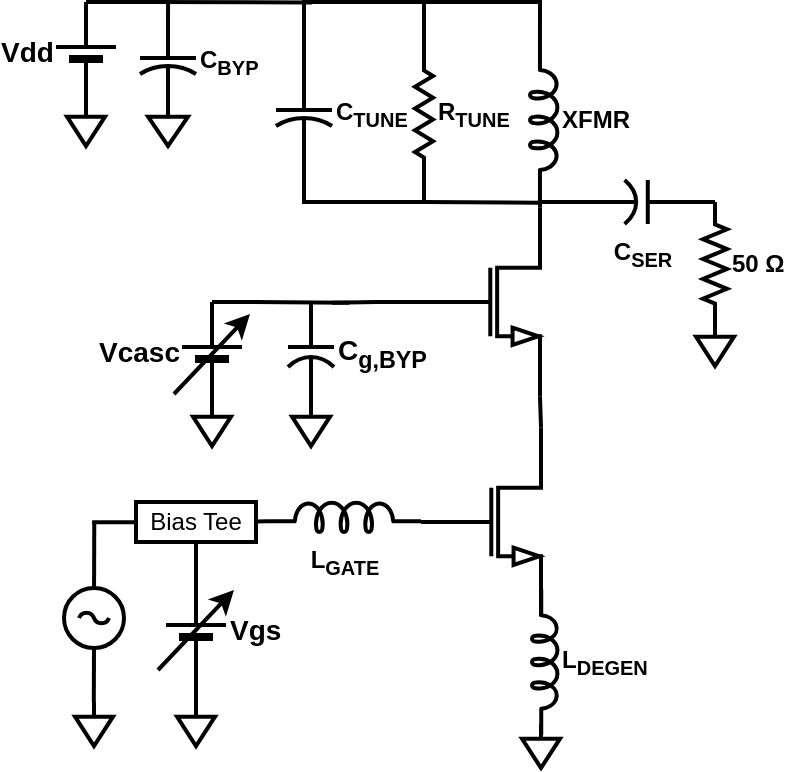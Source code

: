 <mxfile version="10.9.6" type="github"><diagram name="Page-1" id="7e0a89b8-554c-2b80-1dc8-d5c74ca68de4"><mxGraphModel dx="453" dy="1451" grid="1" gridSize="10" guides="1" tooltips="1" connect="1" arrows="1" fold="1" page="1" pageScale="1" pageWidth="1100" pageHeight="850" background="#ffffff" math="0" shadow="0"><root><mxCell id="0"/><mxCell id="1" parent="0"/><mxCell id="XNXPmuBRwYhyQWIhWre6-27" style="edgeStyle=orthogonalEdgeStyle;rounded=0;orthogonalLoop=1;jettySize=auto;html=1;exitX=1;exitY=0;exitDx=0;exitDy=0;exitPerimeter=0;entryX=1;entryY=1;entryDx=0;entryDy=0;entryPerimeter=0;endArrow=none;endFill=0;fontSize=12;strokeWidth=2;" parent="1" source="XNXPmuBRwYhyQWIhWre6-1" target="XNXPmuBRwYhyQWIhWre6-2" edge="1"><mxGeometry relative="1" as="geometry"/></mxCell><mxCell id="rTTZTvzVQk2DFpo49Rpc-15" style="edgeStyle=orthogonalEdgeStyle;rounded=0;orthogonalLoop=1;jettySize=auto;html=1;exitX=0;exitY=0.5;exitDx=0;exitDy=0;exitPerimeter=0;entryX=1;entryY=0.645;entryDx=0;entryDy=0;entryPerimeter=0;endArrow=none;endFill=0;fontSize=12;strokeWidth=2;" parent="1" source="XNXPmuBRwYhyQWIhWre6-1" target="XNXPmuBRwYhyQWIhWre6-11" edge="1"><mxGeometry relative="1" as="geometry"/></mxCell><mxCell id="XNXPmuBRwYhyQWIhWre6-1" value="" style="verticalLabelPosition=bottom;shadow=0;dashed=0;align=center;fillColor=#ffffff;html=1;verticalAlign=top;strokeWidth=2;shape=mxgraph.electrical.transistors.nmos;pointerEvents=1;fontSize=12;" parent="1" vertex="1"><mxGeometry x="534.5" y="500" width="60" height="100" as="geometry"/></mxCell><mxCell id="rTTZTvzVQk2DFpo49Rpc-38" style="edgeStyle=orthogonalEdgeStyle;rounded=0;orthogonalLoop=1;jettySize=auto;html=1;exitX=0;exitY=0.5;exitDx=0;exitDy=0;exitPerimeter=0;endArrow=none;endFill=0;strokeWidth=2;fontSize=12;" parent="1" source="XNXPmuBRwYhyQWIhWre6-2" edge="1"><mxGeometry relative="1" as="geometry"><mxPoint x="490" y="440.333" as="targetPoint"/></mxGeometry></mxCell><mxCell id="XNXPmuBRwYhyQWIhWre6-2" value="" style="verticalLabelPosition=bottom;shadow=0;dashed=0;align=center;fillColor=#ffffff;html=1;verticalAlign=top;strokeWidth=2;shape=mxgraph.electrical.transistors.nmos;pointerEvents=1;fontSize=12;" parent="1" vertex="1"><mxGeometry x="534" y="390" width="60" height="100" as="geometry"/></mxCell><mxCell id="XNXPmuBRwYhyQWIhWre6-3" value="&lt;b&gt;L&lt;sub&gt;DEGEN&lt;/sub&gt;&lt;/b&gt;" style="pointerEvents=1;verticalLabelPosition=middle;shadow=0;dashed=0;align=left;fillColor=#ffffff;html=1;verticalAlign=middle;strokeWidth=2;shape=mxgraph.electrical.inductors.inductor_5;direction=south;fontSize=12;labelPosition=right;" parent="1" vertex="1"><mxGeometry x="590" y="583.5" width="13" height="73" as="geometry"/></mxCell><mxCell id="rTTZTvzVQk2DFpo49Rpc-11" style="edgeStyle=orthogonalEdgeStyle;rounded=0;orthogonalLoop=1;jettySize=auto;html=1;exitX=1;exitY=0.645;exitDx=0;exitDy=0;exitPerimeter=0;entryX=1;entryY=0;entryDx=0;entryDy=0;entryPerimeter=0;endArrow=none;endFill=0;fontSize=12;strokeWidth=2;" parent="1" source="XNXPmuBRwYhyQWIhWre6-4" target="XNXPmuBRwYhyQWIhWre6-2" edge="1"><mxGeometry relative="1" as="geometry"/></mxCell><mxCell id="XNXPmuBRwYhyQWIhWre6-4" value="XFMR" style="pointerEvents=1;verticalLabelPosition=middle;shadow=0;dashed=0;align=left;fillColor=#ffffff;html=1;verticalAlign=middle;strokeWidth=2;shape=mxgraph.electrical.inductors.inductor_5;direction=south;fontSize=12;fontStyle=1;labelPosition=right;" parent="1" vertex="1"><mxGeometry x="589" y="310" width="14" height="78" as="geometry"/></mxCell><mxCell id="rTTZTvzVQk2DFpo49Rpc-12" style="edgeStyle=orthogonalEdgeStyle;rounded=0;orthogonalLoop=1;jettySize=auto;html=1;exitX=1;exitY=0.5;exitDx=0;exitDy=0;exitPerimeter=0;entryX=0.549;entryY=-0.03;entryDx=0;entryDy=0;entryPerimeter=0;endArrow=none;endFill=0;fontSize=12;strokeWidth=2;" parent="1" source="XNXPmuBRwYhyQWIhWre6-5" edge="1"><mxGeometry relative="1" as="geometry"><mxPoint x="536" y="390" as="targetPoint"/></mxGeometry></mxCell><mxCell id="rTTZTvzVQk2DFpo49Rpc-21" style="edgeStyle=orthogonalEdgeStyle;rounded=0;orthogonalLoop=1;jettySize=auto;html=1;exitX=0;exitY=0.5;exitDx=0;exitDy=0;exitPerimeter=0;entryX=0;entryY=0.645;entryDx=0;entryDy=0;entryPerimeter=0;endArrow=none;endFill=0;fontSize=12;strokeWidth=2;" parent="1" source="XNXPmuBRwYhyQWIhWre6-5" target="XNXPmuBRwYhyQWIhWre6-4" edge="1"><mxGeometry relative="1" as="geometry"><Array as="points"><mxPoint x="536" y="290"/><mxPoint x="594" y="290"/></Array></mxGeometry></mxCell><mxCell id="XNXPmuBRwYhyQWIhWre6-5" value="&lt;b&gt;R&lt;sub&gt;TUNE&lt;/sub&gt;&lt;/b&gt;" style="pointerEvents=1;verticalLabelPosition=middle;shadow=0;dashed=0;align=left;fillColor=#ffffff;html=1;verticalAlign=middle;strokeWidth=2;shape=mxgraph.electrical.resistors.resistor_2;direction=south;fontSize=12;labelPosition=right;" parent="1" vertex="1"><mxGeometry x="531.5" y="312" width="9" height="68" as="geometry"/></mxCell><mxCell id="rTTZTvzVQk2DFpo49Rpc-13" style="edgeStyle=orthogonalEdgeStyle;rounded=0;orthogonalLoop=1;jettySize=auto;html=1;exitX=1;exitY=0.5;exitDx=0;exitDy=0;exitPerimeter=0;entryX=0.993;entryY=-0.026;entryDx=0;entryDy=0;entryPerimeter=0;endArrow=none;endFill=0;fontSize=12;strokeWidth=2;" parent="1" source="XNXPmuBRwYhyQWIhWre6-6" target="XNXPmuBRwYhyQWIhWre6-2" edge="1"><mxGeometry relative="1" as="geometry"><Array as="points"><mxPoint x="536" y="390"/><mxPoint x="533" y="390"/></Array></mxGeometry></mxCell><mxCell id="rTTZTvzVQk2DFpo49Rpc-20" style="edgeStyle=orthogonalEdgeStyle;rounded=0;orthogonalLoop=1;jettySize=auto;html=1;exitX=0;exitY=0.5;exitDx=0;exitDy=0;exitPerimeter=0;entryX=0;entryY=0.5;entryDx=0;entryDy=0;entryPerimeter=0;endArrow=none;endFill=0;fontSize=12;strokeWidth=2;" parent="1" source="XNXPmuBRwYhyQWIhWre6-6" target="XNXPmuBRwYhyQWIhWre6-5" edge="1"><mxGeometry relative="1" as="geometry"><Array as="points"><mxPoint x="476" y="290"/><mxPoint x="536" y="290"/></Array></mxGeometry></mxCell><mxCell id="XNXPmuBRwYhyQWIhWre6-6" value="C&lt;sub&gt;TUNE&lt;/sub&gt;" style="pointerEvents=1;verticalLabelPosition=middle;shadow=0;dashed=0;align=left;fillColor=#ffffff;html=1;verticalAlign=middle;strokeWidth=2;shape=mxgraph.electrical.capacitors.capacitor_2;direction=south;fontSize=12;labelPosition=right;fontStyle=1" parent="1" vertex="1"><mxGeometry x="462" y="326" width="28" height="40" as="geometry"/></mxCell><mxCell id="rTTZTvzVQk2DFpo49Rpc-35" style="edgeStyle=orthogonalEdgeStyle;rounded=0;orthogonalLoop=1;jettySize=auto;html=1;exitX=0;exitY=0.645;exitDx=0;exitDy=0;exitPerimeter=0;entryX=1;entryY=0.5;entryDx=0;entryDy=0;endArrow=none;endFill=0;strokeWidth=2;fontSize=12;" parent="1" source="XNXPmuBRwYhyQWIhWre6-11" target="rTTZTvzVQk2DFpo49Rpc-33" edge="1"><mxGeometry relative="1" as="geometry"/></mxCell><mxCell id="XNXPmuBRwYhyQWIhWre6-11" value="&lt;b&gt;L&lt;sub&gt;GATE&lt;/sub&gt;&lt;/b&gt;" style="pointerEvents=1;verticalLabelPosition=bottom;shadow=0;dashed=0;align=center;fillColor=#ffffff;html=1;verticalAlign=top;strokeWidth=2;shape=mxgraph.electrical.inductors.inductor_5;direction=east;fontSize=12;" parent="1" vertex="1"><mxGeometry x="457.5" y="540" width="77" height="15" as="geometry"/></mxCell><mxCell id="rTTZTvzVQk2DFpo49Rpc-19" style="edgeStyle=orthogonalEdgeStyle;rounded=0;orthogonalLoop=1;jettySize=auto;html=1;exitX=0.5;exitY=0;exitDx=0;exitDy=0;exitPerimeter=0;entryX=0.034;entryY=0.657;entryDx=0;entryDy=0;entryPerimeter=0;endArrow=none;endFill=0;fontSize=12;strokeWidth=2;" parent="1" edge="1"><mxGeometry relative="1" as="geometry"><mxPoint x="371.035" y="582.977" as="sourcePoint"/><mxPoint x="371.128" y="549.86" as="targetPoint"/></mxGeometry></mxCell><mxCell id="XNXPmuBRwYhyQWIhWre6-12" value="" style="pointerEvents=1;verticalLabelPosition=bottom;shadow=0;dashed=0;align=center;fillColor=#ffffff;html=1;verticalAlign=top;strokeWidth=2;shape=mxgraph.electrical.signal_sources.ac_source;fontSize=12;" parent="1" vertex="1"><mxGeometry x="356" y="583" width="30" height="30" as="geometry"/></mxCell><mxCell id="XNXPmuBRwYhyQWIhWre6-33" style="edgeStyle=orthogonalEdgeStyle;rounded=0;orthogonalLoop=1;jettySize=auto;html=1;exitX=1;exitY=0.5;exitDx=0;exitDy=0;exitPerimeter=0;endArrow=none;endFill=0;fontSize=12;strokeWidth=2;" parent="1" source="XNXPmuBRwYhyQWIhWre6-13" edge="1"><mxGeometry relative="1" as="geometry"><mxPoint x="594.5" y="390" as="targetPoint"/></mxGeometry></mxCell><mxCell id="XNXPmuBRwYhyQWIhWre6-34" style="edgeStyle=orthogonalEdgeStyle;rounded=0;orthogonalLoop=1;jettySize=auto;html=1;exitX=0;exitY=0.5;exitDx=0;exitDy=0;exitPerimeter=0;entryX=0;entryY=0.5;entryDx=0;entryDy=0;entryPerimeter=0;endArrow=none;endFill=0;fontSize=12;strokeWidth=2;" parent="1" source="XNXPmuBRwYhyQWIhWre6-13" target="XNXPmuBRwYhyQWIhWre6-32" edge="1"><mxGeometry relative="1" as="geometry"/></mxCell><mxCell id="XNXPmuBRwYhyQWIhWre6-13" value="&lt;b&gt;C&lt;sub&gt;SER&lt;/sub&gt;&lt;/b&gt;" style="pointerEvents=1;verticalLabelPosition=bottom;shadow=0;dashed=0;align=center;fillColor=#ffffff;html=1;verticalAlign=top;strokeWidth=2;shape=mxgraph.electrical.capacitors.capacitor_2;direction=west;fontSize=12;" parent="1" vertex="1"><mxGeometry x="616" y="379" width="58" height="22" as="geometry"/></mxCell><mxCell id="XNXPmuBRwYhyQWIhWre6-14" value="C&lt;sub&gt;g,BYP&lt;/sub&gt;" style="pointerEvents=1;verticalLabelPosition=middle;shadow=0;dashed=0;align=left;fillColor=#ffffff;html=1;verticalAlign=middle;strokeWidth=2;shape=mxgraph.electrical.capacitors.capacitor_2;direction=south;labelPosition=right;fontSize=14;fontStyle=1" parent="1" vertex="1"><mxGeometry x="468" y="440" width="23" height="50" as="geometry"/></mxCell><mxCell id="XNXPmuBRwYhyQWIhWre6-26" style="edgeStyle=orthogonalEdgeStyle;rounded=0;orthogonalLoop=1;jettySize=auto;html=1;exitX=1;exitY=0.5;exitDx=0;exitDy=0;exitPerimeter=0;entryX=0;entryY=0.5;entryDx=0;entryDy=0;entryPerimeter=0;endArrow=none;endFill=0;fontSize=12;strokeWidth=2;" parent="1" source="XNXPmuBRwYhyQWIhWre6-22" edge="1"><mxGeometry relative="1" as="geometry"><Array as="points"><mxPoint x="445" y="440"/><mxPoint x="445" y="440"/></Array><mxPoint x="498.667" y="440.333" as="targetPoint"/></mxGeometry></mxCell><mxCell id="XNXPmuBRwYhyQWIhWre6-22" value="Vcasc" style="verticalLabelPosition=middle;shadow=0;dashed=0;align=right;fillColor=#000000;strokeColor=#000000;html=1;verticalAlign=middle;strokeWidth=2;shape=mxgraph.electrical.miscellaneous.monocell_battery;direction=north;fontSize=14;labelPosition=left;fontStyle=1" parent="1" vertex="1"><mxGeometry x="415" y="440" width="30" height="50" as="geometry"/></mxCell><mxCell id="XNXPmuBRwYhyQWIhWre6-32" value="50 Ω" style="pointerEvents=1;verticalLabelPosition=middle;shadow=0;dashed=0;align=left;fillColor=#ffffff;html=1;verticalAlign=middle;strokeWidth=2;shape=mxgraph.electrical.resistors.resistor_2;direction=south;labelPosition=right;fontSize=12;fontStyle=1" parent="1" vertex="1"><mxGeometry x="675.5" y="390" width="12" height="62" as="geometry"/></mxCell><mxCell id="rTTZTvzVQk2DFpo49Rpc-18" style="edgeStyle=orthogonalEdgeStyle;rounded=0;orthogonalLoop=1;jettySize=auto;html=1;exitX=0.5;exitY=0;exitDx=0;exitDy=0;exitPerimeter=0;entryX=0.5;entryY=1;entryDx=0;entryDy=0;entryPerimeter=0;endArrow=none;endFill=0;fontSize=12;strokeWidth=2;" parent="1" target="XNXPmuBRwYhyQWIhWre6-12" edge="1"><mxGeometry relative="1" as="geometry"><mxPoint x="370.9" y="640" as="sourcePoint"/></mxGeometry></mxCell><mxCell id="rTTZTvzVQk2DFpo49Rpc-22" value="" style="pointerEvents=1;verticalLabelPosition=bottom;shadow=0;dashed=0;align=center;fillColor=#ffffff;html=1;verticalAlign=top;strokeWidth=2;shape=mxgraph.electrical.signal_sources.signal_ground;fontSize=12;" parent="1" vertex="1"><mxGeometry x="672" y="450" width="19" height="22" as="geometry"/></mxCell><mxCell id="rTTZTvzVQk2DFpo49Rpc-23" value="" style="pointerEvents=1;verticalLabelPosition=bottom;shadow=0;dashed=0;align=center;fillColor=#ffffff;html=1;verticalAlign=top;strokeWidth=2;shape=mxgraph.electrical.signal_sources.signal_ground;fontSize=12;" parent="1" vertex="1"><mxGeometry x="585" y="651" width="19" height="22" as="geometry"/></mxCell><mxCell id="rTTZTvzVQk2DFpo49Rpc-24" value="" style="pointerEvents=1;verticalLabelPosition=bottom;shadow=0;dashed=0;align=center;fillColor=#ffffff;html=1;verticalAlign=top;strokeWidth=2;shape=mxgraph.electrical.signal_sources.signal_ground;fontSize=12;" parent="1" vertex="1"><mxGeometry x="361.5" y="640" width="19" height="22" as="geometry"/></mxCell><mxCell id="rTTZTvzVQk2DFpo49Rpc-28" value="" style="pointerEvents=1;verticalLabelPosition=bottom;shadow=0;dashed=0;align=center;fillColor=#ffffff;html=1;verticalAlign=top;strokeWidth=2;shape=mxgraph.electrical.signal_sources.signal_ground;fontSize=12;" parent="1" vertex="1"><mxGeometry x="470" y="490" width="19" height="22" as="geometry"/></mxCell><mxCell id="rTTZTvzVQk2DFpo49Rpc-29" value="" style="pointerEvents=1;verticalLabelPosition=bottom;shadow=0;dashed=0;align=center;fillColor=#ffffff;html=1;verticalAlign=top;strokeWidth=2;shape=mxgraph.electrical.signal_sources.signal_ground;fontSize=12;" parent="1" vertex="1"><mxGeometry x="420.5" y="490" width="19" height="22" as="geometry"/></mxCell><mxCell id="rTTZTvzVQk2DFpo49Rpc-36" style="edgeStyle=orthogonalEdgeStyle;rounded=0;orthogonalLoop=1;jettySize=auto;html=1;exitX=1;exitY=0.5;exitDx=0;exitDy=0;exitPerimeter=0;entryX=0.5;entryY=1;entryDx=0;entryDy=0;endArrow=none;endFill=0;strokeWidth=2;fontSize=12;" parent="1" source="rTTZTvzVQk2DFpo49Rpc-31" target="rTTZTvzVQk2DFpo49Rpc-33" edge="1"><mxGeometry relative="1" as="geometry"/></mxCell><mxCell id="rTTZTvzVQk2DFpo49Rpc-31" value="Vgs" style="verticalLabelPosition=middle;shadow=0;dashed=0;align=left;fillColor=#000000;strokeColor=#000000;html=1;verticalAlign=middle;strokeWidth=2;shape=mxgraph.electrical.miscellaneous.monocell_battery;direction=north;fontSize=14;labelPosition=right;fontStyle=1" parent="1" vertex="1"><mxGeometry x="407" y="579" width="30" height="50" as="geometry"/></mxCell><mxCell id="rTTZTvzVQk2DFpo49Rpc-37" style="edgeStyle=orthogonalEdgeStyle;rounded=0;orthogonalLoop=1;jettySize=auto;html=1;exitX=0.5;exitY=0;exitDx=0;exitDy=0;exitPerimeter=0;entryX=0;entryY=0.5;entryDx=0;entryDy=0;entryPerimeter=0;endArrow=none;endFill=0;strokeWidth=2;fontSize=12;" parent="1" source="rTTZTvzVQk2DFpo49Rpc-32" target="rTTZTvzVQk2DFpo49Rpc-31" edge="1"><mxGeometry relative="1" as="geometry"/></mxCell><mxCell id="rTTZTvzVQk2DFpo49Rpc-32" value="" style="pointerEvents=1;verticalLabelPosition=bottom;shadow=0;dashed=0;align=center;fillColor=#ffffff;html=1;verticalAlign=top;strokeWidth=2;shape=mxgraph.electrical.signal_sources.signal_ground;fontSize=12;" parent="1" vertex="1"><mxGeometry x="412.5" y="640" width="19" height="22" as="geometry"/></mxCell><mxCell id="rTTZTvzVQk2DFpo49Rpc-34" style="edgeStyle=orthogonalEdgeStyle;rounded=0;orthogonalLoop=1;jettySize=auto;html=1;exitX=0;exitY=0.5;exitDx=0;exitDy=0;endArrow=none;endFill=0;strokeWidth=2;fontSize=12;" parent="1" edge="1"><mxGeometry relative="1" as="geometry"><mxPoint x="370.056" y="550.111" as="targetPoint"/><mxPoint x="392" y="550.111" as="sourcePoint"/></mxGeometry></mxCell><mxCell id="rTTZTvzVQk2DFpo49Rpc-33" value="Bias Tee" style="rounded=0;whiteSpace=wrap;html=1;strokeWidth=2;fontSize=12;" parent="1" vertex="1"><mxGeometry x="392" y="540" width="60" height="20" as="geometry"/></mxCell><mxCell id="rTTZTvzVQk2DFpo49Rpc-41" value="" style="endArrow=classic;html=1;strokeWidth=2;fontSize=14;" parent="1" edge="1"><mxGeometry width="50" height="50" relative="1" as="geometry"><mxPoint x="411" y="486" as="sourcePoint"/><mxPoint x="449" y="446" as="targetPoint"/></mxGeometry></mxCell><mxCell id="rTTZTvzVQk2DFpo49Rpc-42" value="" style="endArrow=classic;html=1;strokeWidth=2;fontSize=14;" parent="1" edge="1"><mxGeometry width="50" height="50" relative="1" as="geometry"><mxPoint x="403" y="624" as="sourcePoint"/><mxPoint x="441" y="584" as="targetPoint"/></mxGeometry></mxCell><mxCell id="rTTZTvzVQk2DFpo49Rpc-46" style="edgeStyle=orthogonalEdgeStyle;rounded=0;orthogonalLoop=1;jettySize=auto;html=1;exitX=1;exitY=0.5;exitDx=0;exitDy=0;exitPerimeter=0;endArrow=none;endFill=0;strokeWidth=2;fontSize=14;" parent="1" source="rTTZTvzVQk2DFpo49Rpc-43" edge="1"><mxGeometry relative="1" as="geometry"><mxPoint x="480" y="290.286" as="targetPoint"/><Array as="points"><mxPoint x="400" y="290"/><mxPoint x="400" y="290"/></Array></mxGeometry></mxCell><mxCell id="rTTZTvzVQk2DFpo49Rpc-43" value="Vdd" style="verticalLabelPosition=middle;shadow=0;dashed=0;align=right;fillColor=#000000;strokeColor=#000000;html=1;verticalAlign=middle;strokeWidth=2;shape=mxgraph.electrical.miscellaneous.monocell_battery;direction=north;fontSize=14;labelPosition=left;fontStyle=1" parent="1" vertex="1"><mxGeometry x="352" y="290" width="30" height="50" as="geometry"/></mxCell><mxCell id="rTTZTvzVQk2DFpo49Rpc-44" value="" style="pointerEvents=1;verticalLabelPosition=bottom;shadow=0;dashed=0;align=center;fillColor=#ffffff;html=1;verticalAlign=top;strokeWidth=2;shape=mxgraph.electrical.signal_sources.signal_ground;fontSize=12;" parent="1" vertex="1"><mxGeometry x="357.5" y="340" width="19" height="22" as="geometry"/></mxCell><mxCell id="rTTZTvzVQk2DFpo49Rpc-53" style="edgeStyle=orthogonalEdgeStyle;rounded=0;orthogonalLoop=1;jettySize=auto;html=1;exitX=0;exitY=0.5;exitDx=0;exitDy=0;exitPerimeter=0;endArrow=none;endFill=0;strokeWidth=2;fontSize=14;" parent="1" source="rTTZTvzVQk2DFpo49Rpc-51" edge="1"><mxGeometry relative="1" as="geometry"><mxPoint x="408.034" y="290.013" as="targetPoint"/></mxGeometry></mxCell><mxCell id="rTTZTvzVQk2DFpo49Rpc-51" value="&lt;b&gt;C&lt;sub&gt;BYP&lt;/sub&gt;&lt;/b&gt;" style="pointerEvents=1;verticalLabelPosition=middle;shadow=0;dashed=0;align=left;fillColor=#ffffff;html=1;verticalAlign=middle;strokeWidth=2;shape=mxgraph.electrical.capacitors.capacitor_2;direction=south;fontSize=12;labelPosition=right;" parent="1" vertex="1"><mxGeometry x="394" y="300" width="28" height="40" as="geometry"/></mxCell><mxCell id="rTTZTvzVQk2DFpo49Rpc-52" value="" style="pointerEvents=1;verticalLabelPosition=bottom;shadow=0;dashed=0;align=center;fillColor=#ffffff;html=1;verticalAlign=top;strokeWidth=2;shape=mxgraph.electrical.signal_sources.signal_ground;fontSize=12;" parent="1" vertex="1"><mxGeometry x="398" y="340" width="20" height="22" as="geometry"/></mxCell></root></mxGraphModel></diagram></mxfile>